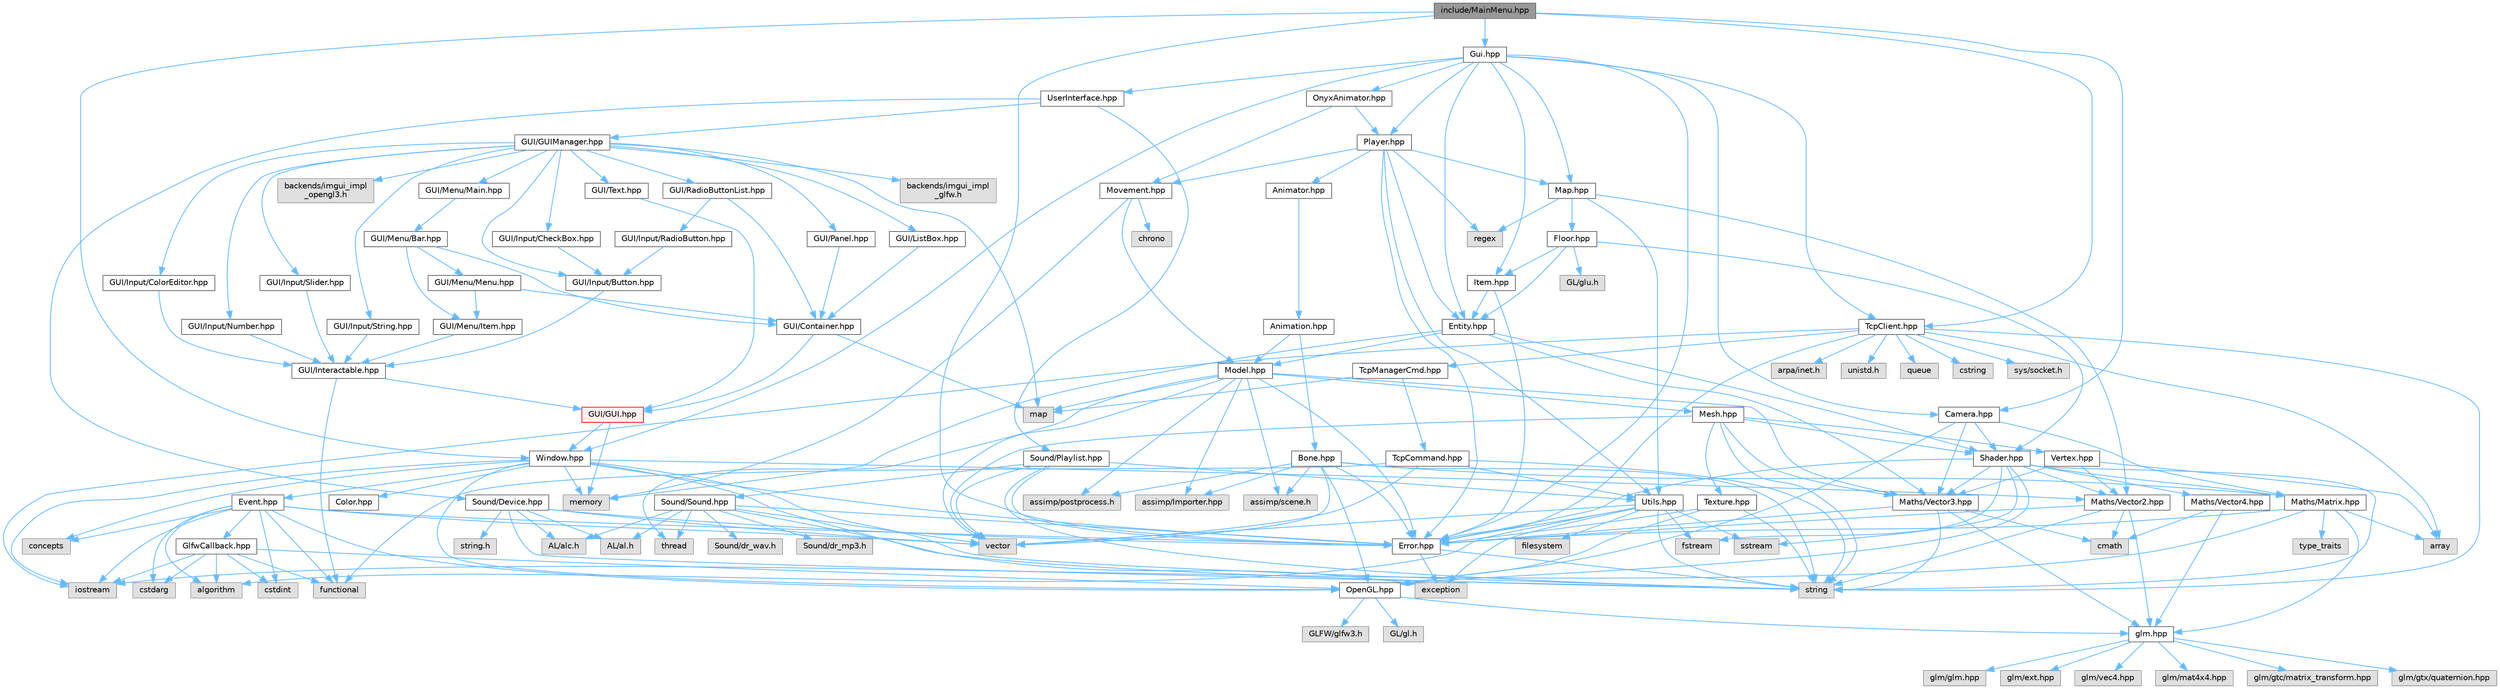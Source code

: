 digraph "include/MainMenu.hpp"
{
 // LATEX_PDF_SIZE
  bgcolor="transparent";
  edge [fontname=Helvetica,fontsize=10,labelfontname=Helvetica,labelfontsize=10];
  node [fontname=Helvetica,fontsize=10,shape=box,height=0.2,width=0.4];
  Node1 [id="Node000001",label="include/MainMenu.hpp",height=0.2,width=0.4,color="gray40", fillcolor="grey60", style="filled", fontcolor="black",tooltip=" "];
  Node1 -> Node2 [id="edge1_Node000001_Node000002",color="steelblue1",style="solid",tooltip=" "];
  Node2 [id="Node000002",label="Camera.hpp",height=0.2,width=0.4,color="grey40", fillcolor="white", style="filled",URL="$Camera_8hpp.html",tooltip=" "];
  Node2 -> Node3 [id="edge2_Node000002_Node000003",color="steelblue1",style="solid",tooltip=" "];
  Node3 [id="Node000003",label="OpenGL.hpp",height=0.2,width=0.4,color="grey40", fillcolor="white", style="filled",URL="$OpenGL_8hpp.html",tooltip=" "];
  Node3 -> Node4 [id="edge3_Node000003_Node000004",color="steelblue1",style="solid",tooltip=" "];
  Node4 [id="Node000004",label="glm.hpp",height=0.2,width=0.4,color="grey40", fillcolor="white", style="filled",URL="$glm_8hpp.html",tooltip=" "];
  Node4 -> Node5 [id="edge4_Node000004_Node000005",color="steelblue1",style="solid",tooltip=" "];
  Node5 [id="Node000005",label="glm/glm.hpp",height=0.2,width=0.4,color="grey60", fillcolor="#E0E0E0", style="filled",tooltip=" "];
  Node4 -> Node6 [id="edge5_Node000004_Node000006",color="steelblue1",style="solid",tooltip=" "];
  Node6 [id="Node000006",label="glm/ext.hpp",height=0.2,width=0.4,color="grey60", fillcolor="#E0E0E0", style="filled",tooltip=" "];
  Node4 -> Node7 [id="edge6_Node000004_Node000007",color="steelblue1",style="solid",tooltip=" "];
  Node7 [id="Node000007",label="glm/vec4.hpp",height=0.2,width=0.4,color="grey60", fillcolor="#E0E0E0", style="filled",tooltip=" "];
  Node4 -> Node8 [id="edge7_Node000004_Node000008",color="steelblue1",style="solid",tooltip=" "];
  Node8 [id="Node000008",label="glm/mat4x4.hpp",height=0.2,width=0.4,color="grey60", fillcolor="#E0E0E0", style="filled",tooltip=" "];
  Node4 -> Node9 [id="edge8_Node000004_Node000009",color="steelblue1",style="solid",tooltip=" "];
  Node9 [id="Node000009",label="glm/gtc/matrix_transform.hpp",height=0.2,width=0.4,color="grey60", fillcolor="#E0E0E0", style="filled",tooltip=" "];
  Node4 -> Node10 [id="edge9_Node000004_Node000010",color="steelblue1",style="solid",tooltip=" "];
  Node10 [id="Node000010",label="glm/gtx/quaternion.hpp",height=0.2,width=0.4,color="grey60", fillcolor="#E0E0E0", style="filled",tooltip=" "];
  Node3 -> Node11 [id="edge10_Node000003_Node000011",color="steelblue1",style="solid",tooltip=" "];
  Node11 [id="Node000011",label="GL/gl.h",height=0.2,width=0.4,color="grey60", fillcolor="#E0E0E0", style="filled",tooltip=" "];
  Node3 -> Node12 [id="edge11_Node000003_Node000012",color="steelblue1",style="solid",tooltip=" "];
  Node12 [id="Node000012",label="GLFW/glfw3.h",height=0.2,width=0.4,color="grey60", fillcolor="#E0E0E0", style="filled",tooltip=" "];
  Node2 -> Node13 [id="edge12_Node000002_Node000013",color="steelblue1",style="solid",tooltip=" "];
  Node13 [id="Node000013",label="Maths/Matrix.hpp",height=0.2,width=0.4,color="grey40", fillcolor="white", style="filled",URL="$Matrix_8hpp.html",tooltip="Defines the Matrix class for representing 4D vectors."];
  Node13 -> Node14 [id="edge13_Node000013_Node000014",color="steelblue1",style="solid",tooltip=" "];
  Node14 [id="Node000014",label="Error.hpp",height=0.2,width=0.4,color="grey40", fillcolor="white", style="filled",URL="$Error_8hpp.html",tooltip="Defines the Error class for the ETIB Game Engine."];
  Node14 -> Node15 [id="edge14_Node000014_Node000015",color="steelblue1",style="solid",tooltip=" "];
  Node15 [id="Node000015",label="exception",height=0.2,width=0.4,color="grey60", fillcolor="#E0E0E0", style="filled",tooltip=" "];
  Node14 -> Node16 [id="edge15_Node000014_Node000016",color="steelblue1",style="solid",tooltip=" "];
  Node16 [id="Node000016",label="string",height=0.2,width=0.4,color="grey60", fillcolor="#E0E0E0", style="filled",tooltip=" "];
  Node13 -> Node4 [id="edge16_Node000013_Node000004",color="steelblue1",style="solid",tooltip=" "];
  Node13 -> Node17 [id="edge17_Node000013_Node000017",color="steelblue1",style="solid",tooltip=" "];
  Node17 [id="Node000017",label="array",height=0.2,width=0.4,color="grey60", fillcolor="#E0E0E0", style="filled",tooltip=" "];
  Node13 -> Node18 [id="edge18_Node000013_Node000018",color="steelblue1",style="solid",tooltip=" "];
  Node18 [id="Node000018",label="iostream",height=0.2,width=0.4,color="grey60", fillcolor="#E0E0E0", style="filled",tooltip=" "];
  Node13 -> Node19 [id="edge19_Node000013_Node000019",color="steelblue1",style="solid",tooltip=" "];
  Node19 [id="Node000019",label="type_traits",height=0.2,width=0.4,color="grey60", fillcolor="#E0E0E0", style="filled",tooltip=" "];
  Node2 -> Node20 [id="edge20_Node000002_Node000020",color="steelblue1",style="solid",tooltip=" "];
  Node20 [id="Node000020",label="Maths/Vector3.hpp",height=0.2,width=0.4,color="grey40", fillcolor="white", style="filled",URL="$Vector3_8hpp.html",tooltip="Defines the Vector3 class for representing 3D vectors."];
  Node20 -> Node14 [id="edge21_Node000020_Node000014",color="steelblue1",style="solid",tooltip=" "];
  Node20 -> Node4 [id="edge22_Node000020_Node000004",color="steelblue1",style="solid",tooltip=" "];
  Node20 -> Node21 [id="edge23_Node000020_Node000021",color="steelblue1",style="solid",tooltip=" "];
  Node21 [id="Node000021",label="cmath",height=0.2,width=0.4,color="grey60", fillcolor="#E0E0E0", style="filled",tooltip=" "];
  Node20 -> Node16 [id="edge24_Node000020_Node000016",color="steelblue1",style="solid",tooltip=" "];
  Node2 -> Node22 [id="edge25_Node000002_Node000022",color="steelblue1",style="solid",tooltip=" "];
  Node22 [id="Node000022",label="Shader.hpp",height=0.2,width=0.4,color="grey40", fillcolor="white", style="filled",URL="$Shader_8hpp.html",tooltip=" "];
  Node22 -> Node14 [id="edge26_Node000022_Node000014",color="steelblue1",style="solid",tooltip=" "];
  Node22 -> Node13 [id="edge27_Node000022_Node000013",color="steelblue1",style="solid",tooltip=" "];
  Node22 -> Node23 [id="edge28_Node000022_Node000023",color="steelblue1",style="solid",tooltip=" "];
  Node23 [id="Node000023",label="Maths/Vector2.hpp",height=0.2,width=0.4,color="grey40", fillcolor="white", style="filled",URL="$Vector2_8hpp.html",tooltip="Defines the Vector2 class for representing 2D vectors."];
  Node23 -> Node14 [id="edge29_Node000023_Node000014",color="steelblue1",style="solid",tooltip=" "];
  Node23 -> Node4 [id="edge30_Node000023_Node000004",color="steelblue1",style="solid",tooltip=" "];
  Node23 -> Node21 [id="edge31_Node000023_Node000021",color="steelblue1",style="solid",tooltip=" "];
  Node23 -> Node16 [id="edge32_Node000023_Node000016",color="steelblue1",style="solid",tooltip=" "];
  Node22 -> Node20 [id="edge33_Node000022_Node000020",color="steelblue1",style="solid",tooltip=" "];
  Node22 -> Node24 [id="edge34_Node000022_Node000024",color="steelblue1",style="solid",tooltip=" "];
  Node24 [id="Node000024",label="Maths/Vector4.hpp",height=0.2,width=0.4,color="grey40", fillcolor="white", style="filled",URL="$Vector4_8hpp.html",tooltip="Defines the Vector4 class for representing 4D vectors."];
  Node24 -> Node4 [id="edge35_Node000024_Node000004",color="steelblue1",style="solid",tooltip=" "];
  Node24 -> Node21 [id="edge36_Node000024_Node000021",color="steelblue1",style="solid",tooltip=" "];
  Node22 -> Node3 [id="edge37_Node000022_Node000003",color="steelblue1",style="solid",tooltip=" "];
  Node22 -> Node25 [id="edge38_Node000022_Node000025",color="steelblue1",style="solid",tooltip=" "];
  Node25 [id="Node000025",label="fstream",height=0.2,width=0.4,color="grey60", fillcolor="#E0E0E0", style="filled",tooltip=" "];
  Node22 -> Node26 [id="edge39_Node000022_Node000026",color="steelblue1",style="solid",tooltip=" "];
  Node26 [id="Node000026",label="sstream",height=0.2,width=0.4,color="grey60", fillcolor="#E0E0E0", style="filled",tooltip=" "];
  Node22 -> Node16 [id="edge40_Node000022_Node000016",color="steelblue1",style="solid",tooltip=" "];
  Node1 -> Node14 [id="edge41_Node000001_Node000014",color="steelblue1",style="solid",tooltip=" "];
  Node1 -> Node27 [id="edge42_Node000001_Node000027",color="steelblue1",style="solid",tooltip=" "];
  Node27 [id="Node000027",label="Window.hpp",height=0.2,width=0.4,color="grey40", fillcolor="white", style="filled",URL="$Window_8hpp.html",tooltip="Contains the declaration of the Window class."];
  Node27 -> Node28 [id="edge43_Node000027_Node000028",color="steelblue1",style="solid",tooltip=" "];
  Node28 [id="Node000028",label="Color.hpp",height=0.2,width=0.4,color="grey40", fillcolor="white", style="filled",URL="$Color_8hpp.html",tooltip="Defines the Color class for representing RGBA colors."];
  Node27 -> Node14 [id="edge44_Node000027_Node000014",color="steelblue1",style="solid",tooltip=" "];
  Node27 -> Node29 [id="edge45_Node000027_Node000029",color="steelblue1",style="solid",tooltip=" "];
  Node29 [id="Node000029",label="Event.hpp",height=0.2,width=0.4,color="grey40", fillcolor="white", style="filled",URL="$Event_8hpp.html",tooltip="Contains the declaration of the Eventindow class."];
  Node29 -> Node14 [id="edge46_Node000029_Node000014",color="steelblue1",style="solid",tooltip=" "];
  Node29 -> Node30 [id="edge47_Node000029_Node000030",color="steelblue1",style="solid",tooltip=" "];
  Node30 [id="Node000030",label="GlfwCallback.hpp",height=0.2,width=0.4,color="grey40", fillcolor="white", style="filled",URL="$GlfwCallback_8hpp.html",tooltip=" "];
  Node30 -> Node3 [id="edge48_Node000030_Node000003",color="steelblue1",style="solid",tooltip=" "];
  Node30 -> Node31 [id="edge49_Node000030_Node000031",color="steelblue1",style="solid",tooltip=" "];
  Node31 [id="Node000031",label="algorithm",height=0.2,width=0.4,color="grey60", fillcolor="#E0E0E0", style="filled",tooltip=" "];
  Node30 -> Node32 [id="edge50_Node000030_Node000032",color="steelblue1",style="solid",tooltip=" "];
  Node32 [id="Node000032",label="cstdarg",height=0.2,width=0.4,color="grey60", fillcolor="#E0E0E0", style="filled",tooltip=" "];
  Node30 -> Node33 [id="edge51_Node000030_Node000033",color="steelblue1",style="solid",tooltip=" "];
  Node33 [id="Node000033",label="cstdint",height=0.2,width=0.4,color="grey60", fillcolor="#E0E0E0", style="filled",tooltip=" "];
  Node30 -> Node34 [id="edge52_Node000030_Node000034",color="steelblue1",style="solid",tooltip=" "];
  Node34 [id="Node000034",label="functional",height=0.2,width=0.4,color="grey60", fillcolor="#E0E0E0", style="filled",tooltip=" "];
  Node30 -> Node18 [id="edge53_Node000030_Node000018",color="steelblue1",style="solid",tooltip=" "];
  Node29 -> Node3 [id="edge54_Node000029_Node000003",color="steelblue1",style="solid",tooltip=" "];
  Node29 -> Node31 [id="edge55_Node000029_Node000031",color="steelblue1",style="solid",tooltip=" "];
  Node29 -> Node35 [id="edge56_Node000029_Node000035",color="steelblue1",style="solid",tooltip=" "];
  Node35 [id="Node000035",label="concepts",height=0.2,width=0.4,color="grey60", fillcolor="#E0E0E0", style="filled",tooltip=" "];
  Node29 -> Node32 [id="edge57_Node000029_Node000032",color="steelblue1",style="solid",tooltip=" "];
  Node29 -> Node33 [id="edge58_Node000029_Node000033",color="steelblue1",style="solid",tooltip=" "];
  Node29 -> Node34 [id="edge59_Node000029_Node000034",color="steelblue1",style="solid",tooltip=" "];
  Node29 -> Node18 [id="edge60_Node000029_Node000018",color="steelblue1",style="solid",tooltip=" "];
  Node29 -> Node36 [id="edge61_Node000029_Node000036",color="steelblue1",style="solid",tooltip=" "];
  Node36 [id="Node000036",label="vector",height=0.2,width=0.4,color="grey60", fillcolor="#E0E0E0", style="filled",tooltip=" "];
  Node27 -> Node23 [id="edge62_Node000027_Node000023",color="steelblue1",style="solid",tooltip=" "];
  Node27 -> Node3 [id="edge63_Node000027_Node000003",color="steelblue1",style="solid",tooltip=" "];
  Node27 -> Node35 [id="edge64_Node000027_Node000035",color="steelblue1",style="solid",tooltip=" "];
  Node27 -> Node15 [id="edge65_Node000027_Node000015",color="steelblue1",style="solid",tooltip=" "];
  Node27 -> Node18 [id="edge66_Node000027_Node000018",color="steelblue1",style="solid",tooltip=" "];
  Node27 -> Node37 [id="edge67_Node000027_Node000037",color="steelblue1",style="solid",tooltip=" "];
  Node37 [id="Node000037",label="memory",height=0.2,width=0.4,color="grey60", fillcolor="#E0E0E0", style="filled",tooltip=" "];
  Node27 -> Node16 [id="edge68_Node000027_Node000016",color="steelblue1",style="solid",tooltip=" "];
  Node1 -> Node38 [id="edge69_Node000001_Node000038",color="steelblue1",style="solid",tooltip=" "];
  Node38 [id="Node000038",label="TcpClient.hpp",height=0.2,width=0.4,color="grey40", fillcolor="white", style="filled",URL="$TcpClient_8hpp.html",tooltip=" "];
  Node38 -> Node18 [id="edge70_Node000038_Node000018",color="steelblue1",style="solid",tooltip=" "];
  Node38 -> Node39 [id="edge71_Node000038_Node000039",color="steelblue1",style="solid",tooltip=" "];
  Node39 [id="Node000039",label="sys/socket.h",height=0.2,width=0.4,color="grey60", fillcolor="#E0E0E0", style="filled",tooltip=" "];
  Node38 -> Node40 [id="edge72_Node000038_Node000040",color="steelblue1",style="solid",tooltip=" "];
  Node40 [id="Node000040",label="arpa/inet.h",height=0.2,width=0.4,color="grey60", fillcolor="#E0E0E0", style="filled",tooltip=" "];
  Node38 -> Node41 [id="edge73_Node000038_Node000041",color="steelblue1",style="solid",tooltip=" "];
  Node41 [id="Node000041",label="unistd.h",height=0.2,width=0.4,color="grey60", fillcolor="#E0E0E0", style="filled",tooltip=" "];
  Node38 -> Node16 [id="edge74_Node000038_Node000016",color="steelblue1",style="solid",tooltip=" "];
  Node38 -> Node42 [id="edge75_Node000038_Node000042",color="steelblue1",style="solid",tooltip=" "];
  Node42 [id="Node000042",label="queue",height=0.2,width=0.4,color="grey60", fillcolor="#E0E0E0", style="filled",tooltip=" "];
  Node38 -> Node17 [id="edge76_Node000038_Node000017",color="steelblue1",style="solid",tooltip=" "];
  Node38 -> Node43 [id="edge77_Node000038_Node000043",color="steelblue1",style="solid",tooltip=" "];
  Node43 [id="Node000043",label="cstring",height=0.2,width=0.4,color="grey60", fillcolor="#E0E0E0", style="filled",tooltip=" "];
  Node38 -> Node14 [id="edge78_Node000038_Node000014",color="steelblue1",style="solid",tooltip=" "];
  Node38 -> Node44 [id="edge79_Node000038_Node000044",color="steelblue1",style="solid",tooltip=" "];
  Node44 [id="Node000044",label="TcpManagerCmd.hpp",height=0.2,width=0.4,color="grey40", fillcolor="white", style="filled",URL="$TcpManagerCmd_8hpp.html",tooltip=" "];
  Node44 -> Node45 [id="edge80_Node000044_Node000045",color="steelblue1",style="solid",tooltip=" "];
  Node45 [id="Node000045",label="map",height=0.2,width=0.4,color="grey60", fillcolor="#E0E0E0", style="filled",tooltip=" "];
  Node44 -> Node46 [id="edge81_Node000044_Node000046",color="steelblue1",style="solid",tooltip=" "];
  Node46 [id="Node000046",label="TcpCommand.hpp",height=0.2,width=0.4,color="grey40", fillcolor="white", style="filled",URL="$TcpCommand_8hpp.html",tooltip=" "];
  Node46 -> Node36 [id="edge82_Node000046_Node000036",color="steelblue1",style="solid",tooltip=" "];
  Node46 -> Node16 [id="edge83_Node000046_Node000016",color="steelblue1",style="solid",tooltip=" "];
  Node46 -> Node47 [id="edge84_Node000046_Node000047",color="steelblue1",style="solid",tooltip=" "];
  Node47 [id="Node000047",label="Utils.hpp",height=0.2,width=0.4,color="grey40", fillcolor="white", style="filled",URL="$Utils_8hpp.html",tooltip="Utility class that provides various helper functions and exception classes."];
  Node47 -> Node25 [id="edge85_Node000047_Node000025",color="steelblue1",style="solid",tooltip=" "];
  Node47 -> Node48 [id="edge86_Node000047_Node000048",color="steelblue1",style="solid",tooltip=" "];
  Node48 [id="Node000048",label="filesystem",height=0.2,width=0.4,color="grey60", fillcolor="#E0E0E0", style="filled",tooltip=" "];
  Node47 -> Node15 [id="edge87_Node000047_Node000015",color="steelblue1",style="solid",tooltip=" "];
  Node47 -> Node36 [id="edge88_Node000047_Node000036",color="steelblue1",style="solid",tooltip=" "];
  Node47 -> Node16 [id="edge89_Node000047_Node000016",color="steelblue1",style="solid",tooltip=" "];
  Node47 -> Node26 [id="edge90_Node000047_Node000026",color="steelblue1",style="solid",tooltip=" "];
  Node47 -> Node31 [id="edge91_Node000047_Node000031",color="steelblue1",style="solid",tooltip=" "];
  Node47 -> Node14 [id="edge92_Node000047_Node000014",color="steelblue1",style="solid",tooltip=" "];
  Node46 -> Node34 [id="edge93_Node000046_Node000034",color="steelblue1",style="solid",tooltip=" "];
  Node1 -> Node49 [id="edge94_Node000001_Node000049",color="steelblue1",style="solid",tooltip=" "];
  Node49 [id="Node000049",label="Gui.hpp",height=0.2,width=0.4,color="grey40", fillcolor="white", style="filled",URL="$Gui_8hpp.html",tooltip="Contains the declaration of the Gui class."];
  Node49 -> Node2 [id="edge95_Node000049_Node000002",color="steelblue1",style="solid",tooltip=" "];
  Node49 -> Node50 [id="edge96_Node000049_Node000050",color="steelblue1",style="solid",tooltip=" "];
  Node50 [id="Node000050",label="Entity.hpp",height=0.2,width=0.4,color="grey40", fillcolor="white", style="filled",URL="$Entity_8hpp.html",tooltip=" "];
  Node50 -> Node20 [id="edge97_Node000050_Node000020",color="steelblue1",style="solid",tooltip=" "];
  Node50 -> Node51 [id="edge98_Node000050_Node000051",color="steelblue1",style="solid",tooltip=" "];
  Node51 [id="Node000051",label="Model.hpp",height=0.2,width=0.4,color="grey40", fillcolor="white", style="filled",URL="$Model_8hpp.html",tooltip="File containing the Model class and its related functions."];
  Node51 -> Node14 [id="edge99_Node000051_Node000014",color="steelblue1",style="solid",tooltip=" "];
  Node51 -> Node52 [id="edge100_Node000051_Node000052",color="steelblue1",style="solid",tooltip=" "];
  Node52 [id="Node000052",label="Mesh.hpp",height=0.2,width=0.4,color="grey40", fillcolor="white", style="filled",URL="$Mesh_8hpp.html",tooltip="File containing the Mesh class and its related functions."];
  Node52 -> Node20 [id="edge101_Node000052_Node000020",color="steelblue1",style="solid",tooltip=" "];
  Node52 -> Node53 [id="edge102_Node000052_Node000053",color="steelblue1",style="solid",tooltip=" "];
  Node53 [id="Node000053",label="Texture.hpp",height=0.2,width=0.4,color="grey40", fillcolor="white", style="filled",URL="$Texture_8hpp.html",tooltip="File containing the Texture class and its related functions."];
  Node53 -> Node14 [id="edge103_Node000053_Node000014",color="steelblue1",style="solid",tooltip=" "];
  Node53 -> Node3 [id="edge104_Node000053_Node000003",color="steelblue1",style="solid",tooltip=" "];
  Node53 -> Node16 [id="edge105_Node000053_Node000016",color="steelblue1",style="solid",tooltip=" "];
  Node52 -> Node22 [id="edge106_Node000052_Node000022",color="steelblue1",style="solid",tooltip=" "];
  Node52 -> Node54 [id="edge107_Node000052_Node000054",color="steelblue1",style="solid",tooltip=" "];
  Node54 [id="Node000054",label="Vertex.hpp",height=0.2,width=0.4,color="grey40", fillcolor="white", style="filled",URL="$Vertex_8hpp.html",tooltip="File containing the Vertex struct and its related functions."];
  Node54 -> Node23 [id="edge108_Node000054_Node000023",color="steelblue1",style="solid",tooltip=" "];
  Node54 -> Node20 [id="edge109_Node000054_Node000020",color="steelblue1",style="solid",tooltip=" "];
  Node54 -> Node17 [id="edge110_Node000054_Node000017",color="steelblue1",style="solid",tooltip=" "];
  Node52 -> Node16 [id="edge111_Node000052_Node000016",color="steelblue1",style="solid",tooltip=" "];
  Node52 -> Node36 [id="edge112_Node000052_Node000036",color="steelblue1",style="solid",tooltip=" "];
  Node51 -> Node20 [id="edge113_Node000051_Node000020",color="steelblue1",style="solid",tooltip=" "];
  Node51 -> Node55 [id="edge114_Node000051_Node000055",color="steelblue1",style="solid",tooltip=" "];
  Node55 [id="Node000055",label="assimp/Importer.hpp",height=0.2,width=0.4,color="grey60", fillcolor="#E0E0E0", style="filled",tooltip=" "];
  Node51 -> Node56 [id="edge115_Node000051_Node000056",color="steelblue1",style="solid",tooltip=" "];
  Node56 [id="Node000056",label="assimp/scene.h",height=0.2,width=0.4,color="grey60", fillcolor="#E0E0E0", style="filled",tooltip=" "];
  Node51 -> Node57 [id="edge116_Node000051_Node000057",color="steelblue1",style="solid",tooltip=" "];
  Node57 [id="Node000057",label="assimp/postprocess.h",height=0.2,width=0.4,color="grey60", fillcolor="#E0E0E0", style="filled",tooltip=" "];
  Node51 -> Node45 [id="edge117_Node000051_Node000045",color="steelblue1",style="solid",tooltip=" "];
  Node51 -> Node58 [id="edge118_Node000051_Node000058",color="steelblue1",style="solid",tooltip=" "];
  Node58 [id="Node000058",label="thread",height=0.2,width=0.4,color="grey60", fillcolor="#E0E0E0", style="filled",tooltip=" "];
  Node51 -> Node36 [id="edge119_Node000051_Node000036",color="steelblue1",style="solid",tooltip=" "];
  Node50 -> Node22 [id="edge120_Node000050_Node000022",color="steelblue1",style="solid",tooltip=" "];
  Node50 -> Node37 [id="edge121_Node000050_Node000037",color="steelblue1",style="solid",tooltip=" "];
  Node49 -> Node14 [id="edge122_Node000049_Node000014",color="steelblue1",style="solid",tooltip=" "];
  Node49 -> Node59 [id="edge123_Node000049_Node000059",color="steelblue1",style="solid",tooltip=" "];
  Node59 [id="Node000059",label="Item.hpp",height=0.2,width=0.4,color="grey40", fillcolor="white", style="filled",URL="$include_2Item_8hpp.html",tooltip=" "];
  Node59 -> Node50 [id="edge124_Node000059_Node000050",color="steelblue1",style="solid",tooltip=" "];
  Node59 -> Node14 [id="edge125_Node000059_Node000014",color="steelblue1",style="solid",tooltip=" "];
  Node49 -> Node60 [id="edge126_Node000049_Node000060",color="steelblue1",style="solid",tooltip=" "];
  Node60 [id="Node000060",label="Map.hpp",height=0.2,width=0.4,color="grey40", fillcolor="white", style="filled",URL="$Map_8hpp.html",tooltip=" "];
  Node60 -> Node61 [id="edge127_Node000060_Node000061",color="steelblue1",style="solid",tooltip=" "];
  Node61 [id="Node000061",label="Floor.hpp",height=0.2,width=0.4,color="grey40", fillcolor="white", style="filled",URL="$Floor_8hpp.html",tooltip=" "];
  Node61 -> Node50 [id="edge128_Node000061_Node000050",color="steelblue1",style="solid",tooltip=" "];
  Node61 -> Node59 [id="edge129_Node000061_Node000059",color="steelblue1",style="solid",tooltip=" "];
  Node61 -> Node22 [id="edge130_Node000061_Node000022",color="steelblue1",style="solid",tooltip=" "];
  Node61 -> Node62 [id="edge131_Node000061_Node000062",color="steelblue1",style="solid",tooltip=" "];
  Node62 [id="Node000062",label="GL/glu.h",height=0.2,width=0.4,color="grey60", fillcolor="#E0E0E0", style="filled",tooltip=" "];
  Node60 -> Node23 [id="edge132_Node000060_Node000023",color="steelblue1",style="solid",tooltip=" "];
  Node60 -> Node47 [id="edge133_Node000060_Node000047",color="steelblue1",style="solid",tooltip=" "];
  Node60 -> Node63 [id="edge134_Node000060_Node000063",color="steelblue1",style="solid",tooltip=" "];
  Node63 [id="Node000063",label="regex",height=0.2,width=0.4,color="grey60", fillcolor="#E0E0E0", style="filled",tooltip=" "];
  Node49 -> Node64 [id="edge135_Node000049_Node000064",color="steelblue1",style="solid",tooltip=" "];
  Node64 [id="Node000064",label="OnyxAnimator.hpp",height=0.2,width=0.4,color="grey40", fillcolor="white", style="filled",URL="$OnyxAnimator_8hpp.html",tooltip=" "];
  Node64 -> Node65 [id="edge136_Node000064_Node000065",color="steelblue1",style="solid",tooltip=" "];
  Node65 [id="Node000065",label="Player.hpp",height=0.2,width=0.4,color="grey40", fillcolor="white", style="filled",URL="$Player_8hpp.html",tooltip=" "];
  Node65 -> Node66 [id="edge137_Node000065_Node000066",color="steelblue1",style="solid",tooltip=" "];
  Node66 [id="Node000066",label="Animator.hpp",height=0.2,width=0.4,color="grey40", fillcolor="white", style="filled",URL="$Animator_8hpp.html",tooltip=" "];
  Node66 -> Node67 [id="edge138_Node000066_Node000067",color="steelblue1",style="solid",tooltip=" "];
  Node67 [id="Node000067",label="Animation.hpp",height=0.2,width=0.4,color="grey40", fillcolor="white", style="filled",URL="$Animation_8hpp.html",tooltip=" "];
  Node67 -> Node68 [id="edge139_Node000067_Node000068",color="steelblue1",style="solid",tooltip=" "];
  Node68 [id="Node000068",label="Bone.hpp",height=0.2,width=0.4,color="grey40", fillcolor="white", style="filled",URL="$Bone_8hpp.html",tooltip=" "];
  Node68 -> Node14 [id="edge140_Node000068_Node000014",color="steelblue1",style="solid",tooltip=" "];
  Node68 -> Node3 [id="edge141_Node000068_Node000003",color="steelblue1",style="solid",tooltip=" "];
  Node68 -> Node13 [id="edge142_Node000068_Node000013",color="steelblue1",style="solid",tooltip=" "];
  Node68 -> Node55 [id="edge143_Node000068_Node000055",color="steelblue1",style="solid",tooltip=" "];
  Node68 -> Node56 [id="edge144_Node000068_Node000056",color="steelblue1",style="solid",tooltip=" "];
  Node68 -> Node57 [id="edge145_Node000068_Node000057",color="steelblue1",style="solid",tooltip=" "];
  Node68 -> Node16 [id="edge146_Node000068_Node000016",color="steelblue1",style="solid",tooltip=" "];
  Node68 -> Node36 [id="edge147_Node000068_Node000036",color="steelblue1",style="solid",tooltip=" "];
  Node67 -> Node51 [id="edge148_Node000067_Node000051",color="steelblue1",style="solid",tooltip=" "];
  Node65 -> Node50 [id="edge149_Node000065_Node000050",color="steelblue1",style="solid",tooltip=" "];
  Node65 -> Node14 [id="edge150_Node000065_Node000014",color="steelblue1",style="solid",tooltip=" "];
  Node65 -> Node60 [id="edge151_Node000065_Node000060",color="steelblue1",style="solid",tooltip=" "];
  Node65 -> Node69 [id="edge152_Node000065_Node000069",color="steelblue1",style="solid",tooltip=" "];
  Node69 [id="Node000069",label="Movement.hpp",height=0.2,width=0.4,color="grey40", fillcolor="white", style="filled",URL="$Movement_8hpp.html",tooltip=" "];
  Node69 -> Node51 [id="edge153_Node000069_Node000051",color="steelblue1",style="solid",tooltip=" "];
  Node69 -> Node70 [id="edge154_Node000069_Node000070",color="steelblue1",style="solid",tooltip=" "];
  Node70 [id="Node000070",label="chrono",height=0.2,width=0.4,color="grey60", fillcolor="#E0E0E0", style="filled",tooltip=" "];
  Node69 -> Node37 [id="edge155_Node000069_Node000037",color="steelblue1",style="solid",tooltip=" "];
  Node65 -> Node47 [id="edge156_Node000065_Node000047",color="steelblue1",style="solid",tooltip=" "];
  Node65 -> Node63 [id="edge157_Node000065_Node000063",color="steelblue1",style="solid",tooltip=" "];
  Node64 -> Node69 [id="edge158_Node000064_Node000069",color="steelblue1",style="solid",tooltip=" "];
  Node49 -> Node65 [id="edge159_Node000049_Node000065",color="steelblue1",style="solid",tooltip=" "];
  Node49 -> Node27 [id="edge160_Node000049_Node000027",color="steelblue1",style="solid",tooltip=" "];
  Node49 -> Node38 [id="edge161_Node000049_Node000038",color="steelblue1",style="solid",tooltip=" "];
  Node49 -> Node71 [id="edge162_Node000049_Node000071",color="steelblue1",style="solid",tooltip=" "];
  Node71 [id="Node000071",label="UserInterface.hpp",height=0.2,width=0.4,color="grey40", fillcolor="white", style="filled",URL="$UserInterface_8hpp.html",tooltip=" "];
  Node71 -> Node72 [id="edge163_Node000071_Node000072",color="steelblue1",style="solid",tooltip=" "];
  Node72 [id="Node000072",label="Sound/Device.hpp",height=0.2,width=0.4,color="grey40", fillcolor="white", style="filled",URL="$Device_8hpp.html",tooltip=" "];
  Node72 -> Node73 [id="edge164_Node000072_Node000073",color="steelblue1",style="solid",tooltip=" "];
  Node73 [id="Node000073",label="AL/al.h",height=0.2,width=0.4,color="grey60", fillcolor="#E0E0E0", style="filled",tooltip=" "];
  Node72 -> Node74 [id="edge165_Node000072_Node000074",color="steelblue1",style="solid",tooltip=" "];
  Node74 [id="Node000074",label="AL/alc.h",height=0.2,width=0.4,color="grey60", fillcolor="#E0E0E0", style="filled",tooltip=" "];
  Node72 -> Node75 [id="edge166_Node000072_Node000075",color="steelblue1",style="solid",tooltip=" "];
  Node75 [id="Node000075",label="string.h",height=0.2,width=0.4,color="grey60", fillcolor="#E0E0E0", style="filled",tooltip=" "];
  Node72 -> Node36 [id="edge167_Node000072_Node000036",color="steelblue1",style="solid",tooltip=" "];
  Node72 -> Node16 [id="edge168_Node000072_Node000016",color="steelblue1",style="solid",tooltip=" "];
  Node72 -> Node14 [id="edge169_Node000072_Node000014",color="steelblue1",style="solid",tooltip=" "];
  Node71 -> Node76 [id="edge170_Node000071_Node000076",color="steelblue1",style="solid",tooltip=" "];
  Node76 [id="Node000076",label="Sound/Playlist.hpp",height=0.2,width=0.4,color="grey40", fillcolor="white", style="filled",URL="$Playlist_8hpp.html",tooltip=" "];
  Node76 -> Node77 [id="edge171_Node000076_Node000077",color="steelblue1",style="solid",tooltip=" "];
  Node77 [id="Node000077",label="Sound/Sound.hpp",height=0.2,width=0.4,color="grey40", fillcolor="white", style="filled",URL="$Sound_8hpp.html",tooltip=" "];
  Node77 -> Node78 [id="edge172_Node000077_Node000078",color="steelblue1",style="solid",tooltip=" "];
  Node78 [id="Node000078",label="Sound/dr_mp3.h",height=0.2,width=0.4,color="grey60", fillcolor="#E0E0E0", style="filled",tooltip=" "];
  Node77 -> Node79 [id="edge173_Node000077_Node000079",color="steelblue1",style="solid",tooltip=" "];
  Node79 [id="Node000079",label="Sound/dr_wav.h",height=0.2,width=0.4,color="grey60", fillcolor="#E0E0E0", style="filled",tooltip=" "];
  Node77 -> Node73 [id="edge174_Node000077_Node000073",color="steelblue1",style="solid",tooltip=" "];
  Node77 -> Node74 [id="edge175_Node000077_Node000074",color="steelblue1",style="solid",tooltip=" "];
  Node77 -> Node16 [id="edge176_Node000077_Node000016",color="steelblue1",style="solid",tooltip=" "];
  Node77 -> Node36 [id="edge177_Node000077_Node000036",color="steelblue1",style="solid",tooltip=" "];
  Node77 -> Node58 [id="edge178_Node000077_Node000058",color="steelblue1",style="solid",tooltip=" "];
  Node77 -> Node14 [id="edge179_Node000077_Node000014",color="steelblue1",style="solid",tooltip=" "];
  Node76 -> Node14 [id="edge180_Node000076_Node000014",color="steelblue1",style="solid",tooltip=" "];
  Node76 -> Node47 [id="edge181_Node000076_Node000047",color="steelblue1",style="solid",tooltip=" "];
  Node76 -> Node16 [id="edge182_Node000076_Node000016",color="steelblue1",style="solid",tooltip=" "];
  Node76 -> Node36 [id="edge183_Node000076_Node000036",color="steelblue1",style="solid",tooltip=" "];
  Node71 -> Node80 [id="edge184_Node000071_Node000080",color="steelblue1",style="solid",tooltip=" "];
  Node80 [id="Node000080",label="GUI/GUIManager.hpp",height=0.2,width=0.4,color="grey40", fillcolor="white", style="filled",URL="$GUIManager_8hpp.html",tooltip=" "];
  Node80 -> Node81 [id="edge185_Node000080_Node000081",color="steelblue1",style="solid",tooltip=" "];
  Node81 [id="Node000081",label="GUI/Panel.hpp",height=0.2,width=0.4,color="grey40", fillcolor="white", style="filled",URL="$Panel_8hpp.html",tooltip=" "];
  Node81 -> Node82 [id="edge186_Node000081_Node000082",color="steelblue1",style="solid",tooltip=" "];
  Node82 [id="Node000082",label="GUI/Container.hpp",height=0.2,width=0.4,color="grey40", fillcolor="white", style="filled",URL="$Container_8hpp.html",tooltip=" "];
  Node82 -> Node83 [id="edge187_Node000082_Node000083",color="steelblue1",style="solid",tooltip=" "];
  Node83 [id="Node000083",label="GUI/GUI.hpp",height=0.2,width=0.4,color="red", fillcolor="#FFF0F0", style="filled",URL="$GUI_8hpp.html",tooltip=" "];
  Node83 -> Node27 [id="edge188_Node000083_Node000027",color="steelblue1",style="solid",tooltip=" "];
  Node83 -> Node37 [id="edge189_Node000083_Node000037",color="steelblue1",style="solid",tooltip=" "];
  Node82 -> Node45 [id="edge190_Node000082_Node000045",color="steelblue1",style="solid",tooltip=" "];
  Node80 -> Node85 [id="edge191_Node000080_Node000085",color="steelblue1",style="solid",tooltip=" "];
  Node85 [id="Node000085",label="GUI/Menu/Main.hpp",height=0.2,width=0.4,color="grey40", fillcolor="white", style="filled",URL="$Main_8hpp.html",tooltip=" "];
  Node85 -> Node86 [id="edge192_Node000085_Node000086",color="steelblue1",style="solid",tooltip=" "];
  Node86 [id="Node000086",label="GUI/Menu/Bar.hpp",height=0.2,width=0.4,color="grey40", fillcolor="white", style="filled",URL="$Bar_8hpp.html",tooltip=" "];
  Node86 -> Node82 [id="edge193_Node000086_Node000082",color="steelblue1",style="solid",tooltip=" "];
  Node86 -> Node87 [id="edge194_Node000086_Node000087",color="steelblue1",style="solid",tooltip=" "];
  Node87 [id="Node000087",label="GUI/Menu/Item.hpp",height=0.2,width=0.4,color="grey40", fillcolor="white", style="filled",URL="$ege_2include_2GUI_2Menu_2Item_8hpp.html",tooltip=" "];
  Node87 -> Node88 [id="edge195_Node000087_Node000088",color="steelblue1",style="solid",tooltip=" "];
  Node88 [id="Node000088",label="GUI/Interactable.hpp",height=0.2,width=0.4,color="grey40", fillcolor="white", style="filled",URL="$Interactable_8hpp.html",tooltip=" "];
  Node88 -> Node83 [id="edge196_Node000088_Node000083",color="steelblue1",style="solid",tooltip=" "];
  Node88 -> Node34 [id="edge197_Node000088_Node000034",color="steelblue1",style="solid",tooltip=" "];
  Node86 -> Node89 [id="edge198_Node000086_Node000089",color="steelblue1",style="solid",tooltip=" "];
  Node89 [id="Node000089",label="GUI/Menu/Menu.hpp",height=0.2,width=0.4,color="grey40", fillcolor="white", style="filled",URL="$Menu_8hpp.html",tooltip=" "];
  Node89 -> Node82 [id="edge199_Node000089_Node000082",color="steelblue1",style="solid",tooltip=" "];
  Node89 -> Node87 [id="edge200_Node000089_Node000087",color="steelblue1",style="solid",tooltip=" "];
  Node80 -> Node90 [id="edge201_Node000080_Node000090",color="steelblue1",style="solid",tooltip=" "];
  Node90 [id="Node000090",label="GUI/Input/Button.hpp",height=0.2,width=0.4,color="grey40", fillcolor="white", style="filled",URL="$Button_8hpp.html",tooltip=" "];
  Node90 -> Node88 [id="edge202_Node000090_Node000088",color="steelblue1",style="solid",tooltip=" "];
  Node80 -> Node91 [id="edge203_Node000080_Node000091",color="steelblue1",style="solid",tooltip=" "];
  Node91 [id="Node000091",label="GUI/Input/CheckBox.hpp",height=0.2,width=0.4,color="grey40", fillcolor="white", style="filled",URL="$CheckBox_8hpp.html",tooltip=" "];
  Node91 -> Node90 [id="edge204_Node000091_Node000090",color="steelblue1",style="solid",tooltip=" "];
  Node80 -> Node92 [id="edge205_Node000080_Node000092",color="steelblue1",style="solid",tooltip=" "];
  Node92 [id="Node000092",label="GUI/Input/ColorEditor.hpp",height=0.2,width=0.4,color="grey40", fillcolor="white", style="filled",URL="$ColorEditor_8hpp.html",tooltip=" "];
  Node92 -> Node88 [id="edge206_Node000092_Node000088",color="steelblue1",style="solid",tooltip=" "];
  Node80 -> Node93 [id="edge207_Node000080_Node000093",color="steelblue1",style="solid",tooltip=" "];
  Node93 [id="Node000093",label="GUI/Input/Number.hpp",height=0.2,width=0.4,color="grey40", fillcolor="white", style="filled",URL="$Number_8hpp.html",tooltip=" "];
  Node93 -> Node88 [id="edge208_Node000093_Node000088",color="steelblue1",style="solid",tooltip=" "];
  Node80 -> Node94 [id="edge209_Node000080_Node000094",color="steelblue1",style="solid",tooltip=" "];
  Node94 [id="Node000094",label="GUI/Input/Slider.hpp",height=0.2,width=0.4,color="grey40", fillcolor="white", style="filled",URL="$Slider_8hpp.html",tooltip=" "];
  Node94 -> Node88 [id="edge210_Node000094_Node000088",color="steelblue1",style="solid",tooltip=" "];
  Node80 -> Node95 [id="edge211_Node000080_Node000095",color="steelblue1",style="solid",tooltip=" "];
  Node95 [id="Node000095",label="GUI/Input/String.hpp",height=0.2,width=0.4,color="grey40", fillcolor="white", style="filled",URL="$String_8hpp.html",tooltip=" "];
  Node95 -> Node88 [id="edge212_Node000095_Node000088",color="steelblue1",style="solid",tooltip=" "];
  Node80 -> Node96 [id="edge213_Node000080_Node000096",color="steelblue1",style="solid",tooltip=" "];
  Node96 [id="Node000096",label="GUI/ListBox.hpp",height=0.2,width=0.4,color="grey40", fillcolor="white", style="filled",URL="$ListBox_8hpp.html",tooltip=" "];
  Node96 -> Node82 [id="edge214_Node000096_Node000082",color="steelblue1",style="solid",tooltip=" "];
  Node80 -> Node97 [id="edge215_Node000080_Node000097",color="steelblue1",style="solid",tooltip=" "];
  Node97 [id="Node000097",label="GUI/RadioButtonList.hpp",height=0.2,width=0.4,color="grey40", fillcolor="white", style="filled",URL="$RadioButtonList_8hpp.html",tooltip=" "];
  Node97 -> Node98 [id="edge216_Node000097_Node000098",color="steelblue1",style="solid",tooltip=" "];
  Node98 [id="Node000098",label="GUI/Input/RadioButton.hpp",height=0.2,width=0.4,color="grey40", fillcolor="white", style="filled",URL="$RadioButton_8hpp.html",tooltip=" "];
  Node98 -> Node90 [id="edge217_Node000098_Node000090",color="steelblue1",style="solid",tooltip=" "];
  Node97 -> Node82 [id="edge218_Node000097_Node000082",color="steelblue1",style="solid",tooltip=" "];
  Node80 -> Node99 [id="edge219_Node000080_Node000099",color="steelblue1",style="solid",tooltip=" "];
  Node99 [id="Node000099",label="GUI/Text.hpp",height=0.2,width=0.4,color="grey40", fillcolor="white", style="filled",URL="$Text_8hpp.html",tooltip=" "];
  Node99 -> Node83 [id="edge220_Node000099_Node000083",color="steelblue1",style="solid",tooltip=" "];
  Node80 -> Node100 [id="edge221_Node000080_Node000100",color="steelblue1",style="solid",tooltip=" "];
  Node100 [id="Node000100",label="backends/imgui_impl\l_glfw.h",height=0.2,width=0.4,color="grey60", fillcolor="#E0E0E0", style="filled",tooltip=" "];
  Node80 -> Node101 [id="edge222_Node000080_Node000101",color="steelblue1",style="solid",tooltip=" "];
  Node101 [id="Node000101",label="backends/imgui_impl\l_opengl3.h",height=0.2,width=0.4,color="grey60", fillcolor="#E0E0E0", style="filled",tooltip=" "];
  Node80 -> Node45 [id="edge223_Node000080_Node000045",color="steelblue1",style="solid",tooltip=" "];
}
